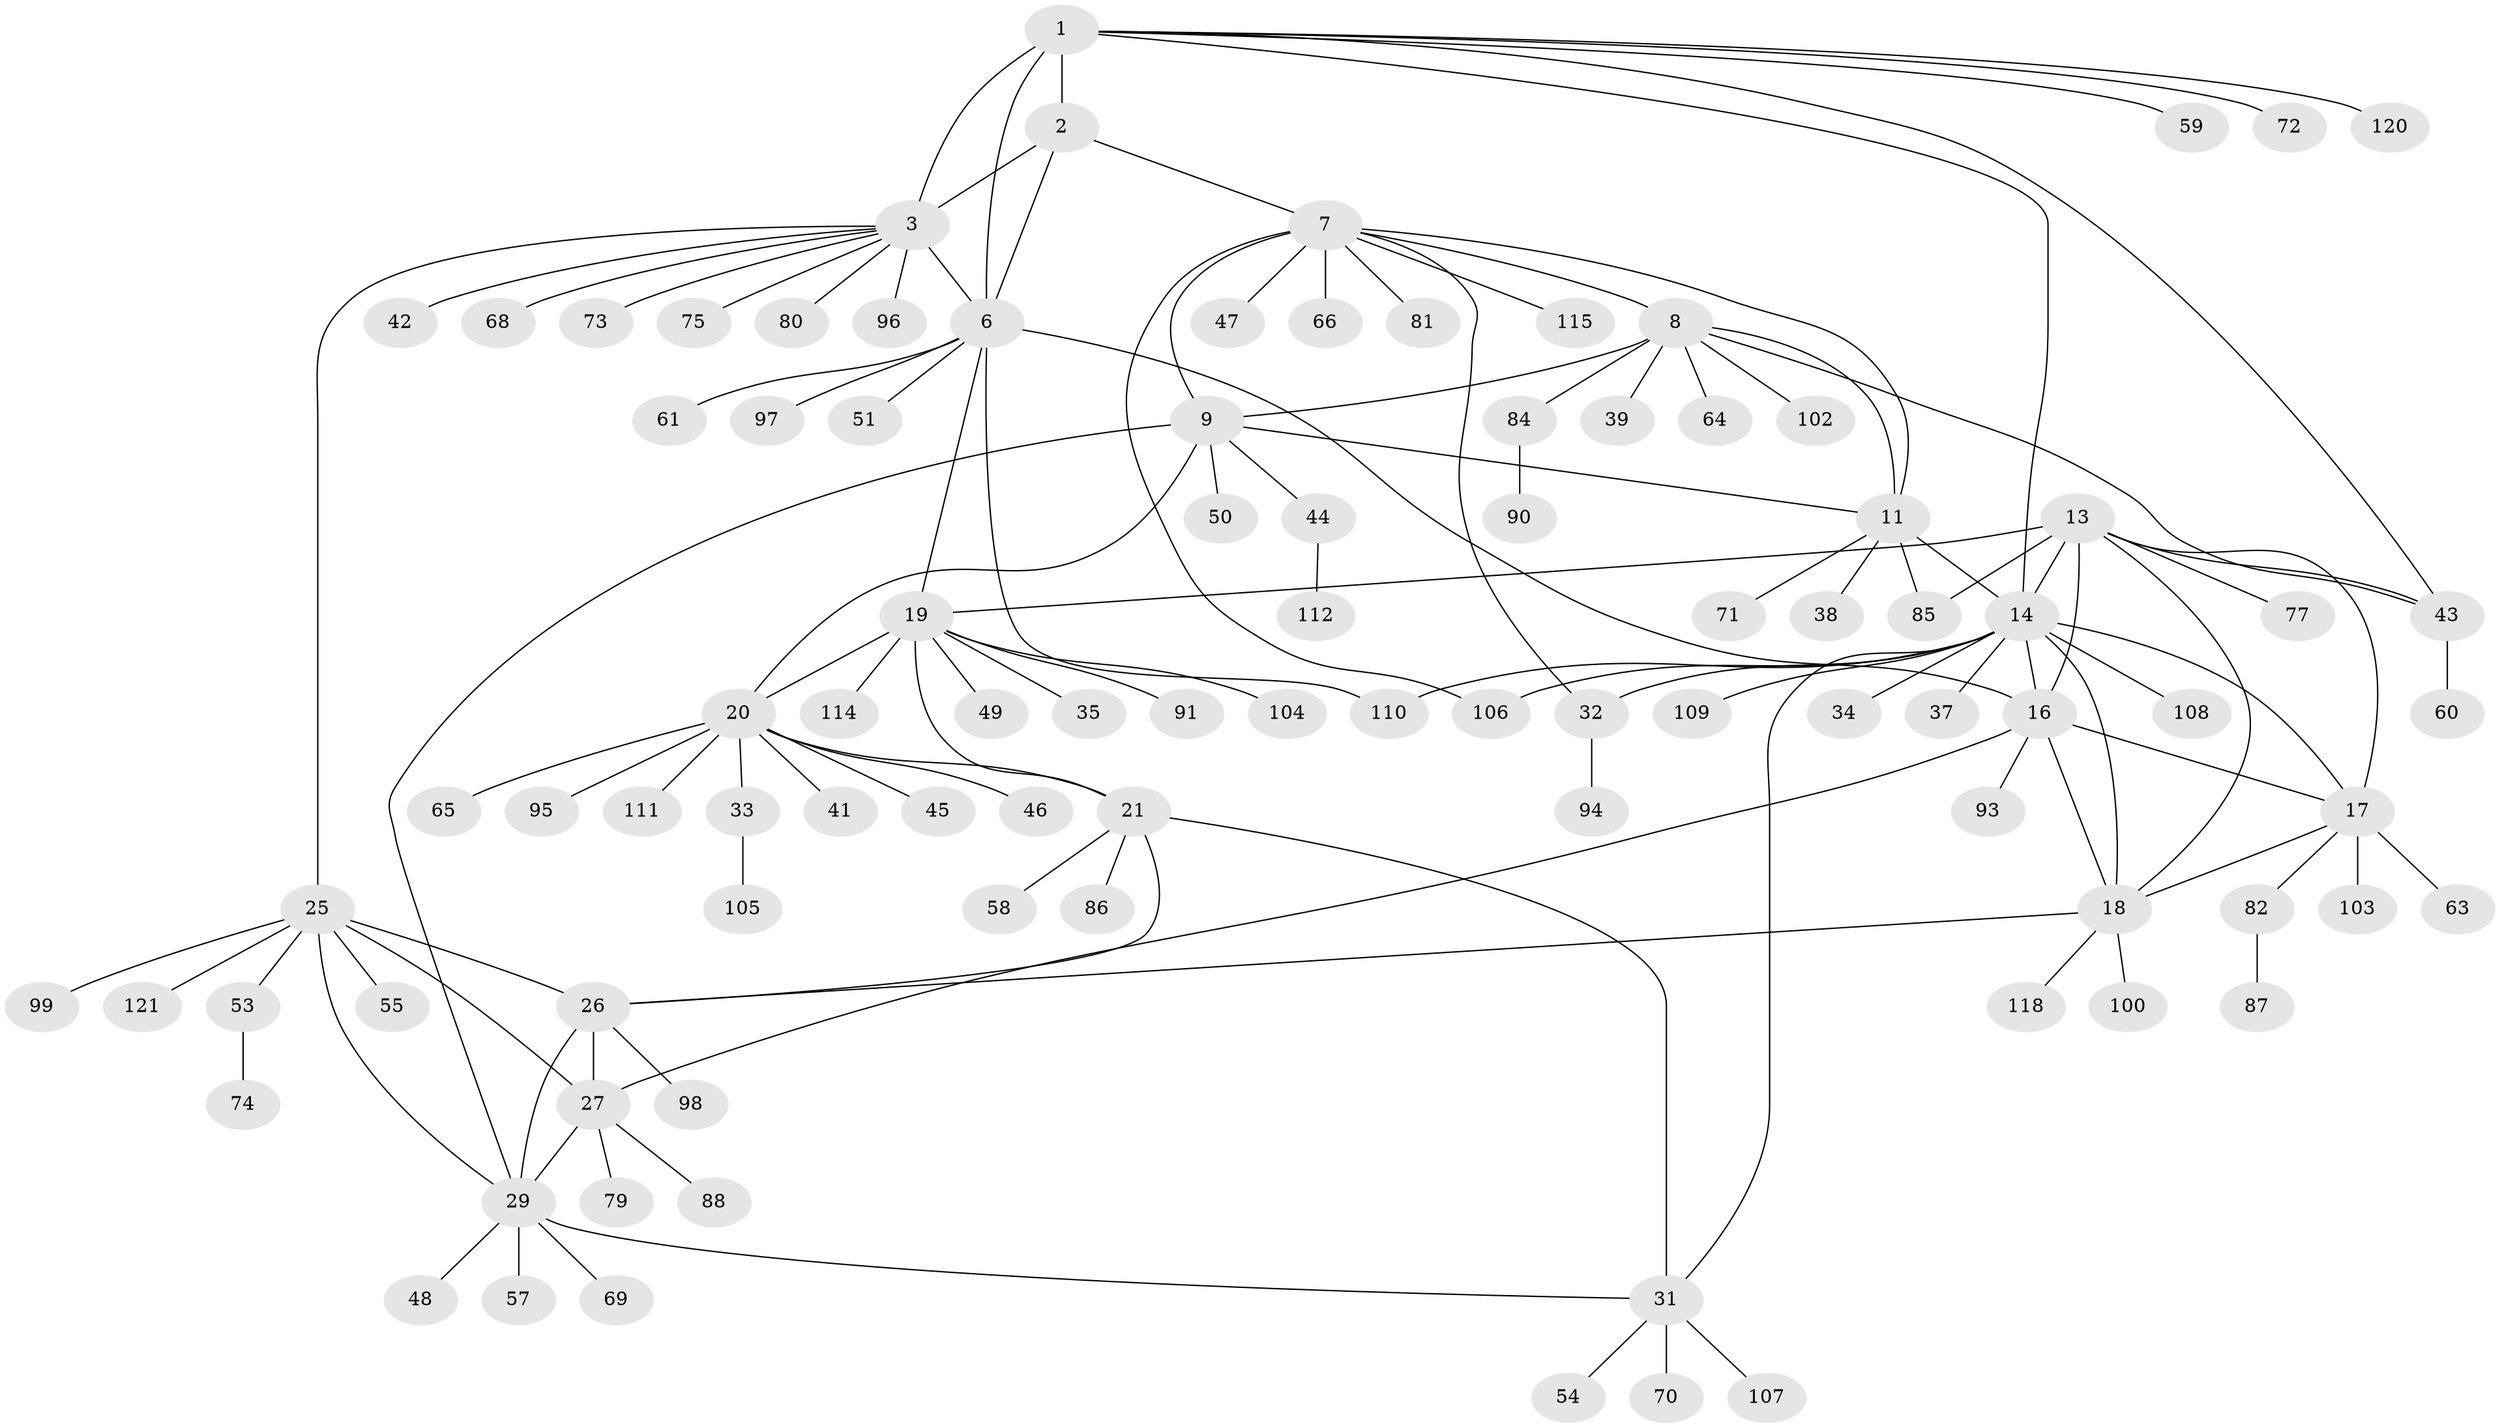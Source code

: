 // Generated by graph-tools (version 1.1) at 2025/24/03/03/25 07:24:16]
// undirected, 95 vertices, 126 edges
graph export_dot {
graph [start="1"]
  node [color=gray90,style=filled];
  1 [super="+4"];
  2 [super="+78"];
  3 [super="+5"];
  6 [super="+62"];
  7 [super="+12"];
  8 [super="+76"];
  9 [super="+10"];
  11 [super="+36"];
  13 [super="+116"];
  14 [super="+15"];
  16 [super="+67"];
  17 [super="+56"];
  18 [super="+119"];
  19 [super="+23"];
  20 [super="+22"];
  21 [super="+24"];
  25 [super="+52"];
  26 [super="+28"];
  27;
  29 [super="+30"];
  31 [super="+113"];
  32 [super="+122"];
  33 [super="+40"];
  34;
  35;
  37;
  38;
  39;
  41;
  42;
  43;
  44;
  45 [super="+89"];
  46;
  47;
  48 [super="+92"];
  49;
  50;
  51;
  53;
  54;
  55;
  57;
  58;
  59;
  60;
  61;
  63;
  64;
  65;
  66;
  68;
  69;
  70;
  71;
  72;
  73 [super="+123"];
  74;
  75;
  77;
  79;
  80;
  81;
  82 [super="+83"];
  84;
  85 [super="+117"];
  86;
  87;
  88;
  90;
  91;
  93;
  94;
  95;
  96;
  97;
  98 [super="+101"];
  99;
  100;
  102;
  103;
  104;
  105;
  106;
  107;
  108;
  109;
  110;
  111;
  112;
  114;
  115;
  118;
  120;
  121;
  1 -- 2 [weight=2];
  1 -- 3 [weight=4];
  1 -- 6 [weight=2];
  1 -- 43;
  1 -- 72;
  1 -- 120;
  1 -- 59;
  1 -- 14;
  2 -- 3 [weight=2];
  2 -- 6;
  2 -- 7;
  3 -- 6 [weight=2];
  3 -- 25;
  3 -- 42;
  3 -- 73;
  3 -- 75;
  3 -- 80;
  3 -- 96;
  3 -- 68;
  6 -- 51;
  6 -- 61;
  6 -- 97;
  6 -- 110;
  6 -- 19;
  6 -- 16;
  7 -- 8 [weight=2];
  7 -- 9 [weight=4];
  7 -- 11 [weight=2];
  7 -- 32;
  7 -- 66;
  7 -- 106;
  7 -- 81;
  7 -- 115;
  7 -- 47;
  8 -- 9 [weight=2];
  8 -- 11;
  8 -- 39;
  8 -- 64;
  8 -- 84;
  8 -- 102;
  8 -- 43;
  9 -- 11 [weight=2];
  9 -- 29;
  9 -- 50;
  9 -- 20;
  9 -- 44;
  11 -- 38;
  11 -- 85;
  11 -- 71;
  11 -- 14;
  13 -- 14 [weight=2];
  13 -- 16;
  13 -- 17;
  13 -- 18;
  13 -- 43;
  13 -- 77;
  13 -- 85;
  13 -- 19;
  14 -- 16 [weight=2];
  14 -- 17 [weight=2];
  14 -- 18 [weight=2];
  14 -- 32;
  14 -- 34;
  14 -- 37;
  14 -- 106;
  14 -- 108;
  14 -- 109;
  14 -- 110;
  14 -- 31;
  16 -- 17;
  16 -- 18;
  16 -- 27;
  16 -- 93;
  17 -- 18;
  17 -- 63;
  17 -- 82;
  17 -- 103;
  18 -- 100;
  18 -- 118;
  18 -- 26;
  19 -- 20 [weight=4];
  19 -- 21 [weight=4];
  19 -- 35;
  19 -- 49;
  19 -- 91;
  19 -- 104;
  19 -- 114;
  20 -- 21 [weight=4];
  20 -- 33;
  20 -- 65;
  20 -- 41;
  20 -- 45;
  20 -- 46;
  20 -- 111;
  20 -- 95;
  21 -- 26;
  21 -- 31;
  21 -- 58;
  21 -- 86;
  25 -- 26 [weight=2];
  25 -- 27;
  25 -- 29 [weight=2];
  25 -- 53;
  25 -- 55;
  25 -- 99;
  25 -- 121;
  26 -- 27 [weight=2];
  26 -- 29 [weight=4];
  26 -- 98;
  27 -- 29 [weight=2];
  27 -- 79;
  27 -- 88;
  29 -- 31;
  29 -- 69;
  29 -- 48;
  29 -- 57;
  31 -- 54;
  31 -- 70;
  31 -- 107;
  32 -- 94;
  33 -- 105;
  43 -- 60;
  44 -- 112;
  53 -- 74;
  82 -- 87;
  84 -- 90;
}
